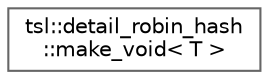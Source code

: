 digraph "Graphical Class Hierarchy"
{
 // LATEX_PDF_SIZE
  bgcolor="transparent";
  edge [fontname=Helvetica,fontsize=10,labelfontname=Helvetica,labelfontsize=10];
  node [fontname=Helvetica,fontsize=10,shape=box,height=0.2,width=0.4];
  rankdir="LR";
  Node0 [id="Node000000",label="tsl::detail_robin_hash\l::make_void\< T \>",height=0.2,width=0.4,color="grey40", fillcolor="white", style="filled",URL="$structtsl_1_1detail__robin__hash_1_1make__void.html",tooltip=" "];
}
